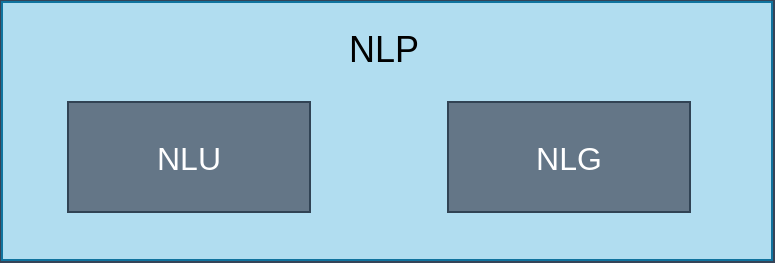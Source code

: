 <mxfile version="13.1.3">
    <diagram id="6hGFLwfOUW9BJ-s0fimq" name="Page-1">
        <mxGraphModel dx="1040" dy="655" grid="0" gridSize="10" guides="1" tooltips="1" connect="1" arrows="1" fold="1" page="0" pageScale="1" pageWidth="827" pageHeight="1169" background="#354458" math="0" shadow="0">
            <root>
                <mxCell id="0"/>
                <mxCell id="1" parent="0"/>
                <mxCell id="2" value="" style="rounded=0;whiteSpace=wrap;html=1;fillColor=#b1ddf0;strokeColor=#10739e;" vertex="1" parent="1">
                    <mxGeometry x="-6" y="17" width="385" height="129" as="geometry"/>
                </mxCell>
                <mxCell id="3" value="&lt;font style=&quot;font-size: 16px&quot;&gt;NLU&lt;/font&gt;" style="rounded=0;whiteSpace=wrap;html=1;fillColor=#647687;strokeColor=#314354;fontColor=#ffffff;" vertex="1" parent="1">
                    <mxGeometry x="27" y="67" width="121" height="55" as="geometry"/>
                </mxCell>
                <mxCell id="6" value="&lt;font style=&quot;font-size: 16px&quot;&gt;NLG&lt;/font&gt;" style="rounded=0;whiteSpace=wrap;html=1;fillColor=#647687;strokeColor=#314354;fontColor=#ffffff;" vertex="1" parent="1">
                    <mxGeometry x="217" y="67" width="121" height="55" as="geometry"/>
                </mxCell>
                <mxCell id="7" value="&lt;font color=&quot;#000000&quot; style=&quot;font-size: 18px&quot;&gt;NLP&lt;/font&gt;" style="text;html=1;strokeColor=none;fillColor=none;align=center;verticalAlign=middle;whiteSpace=wrap;rounded=0;" vertex="1" parent="1">
                    <mxGeometry x="165" y="31" width="40" height="20" as="geometry"/>
                </mxCell>
            </root>
        </mxGraphModel>
    </diagram>
</mxfile>